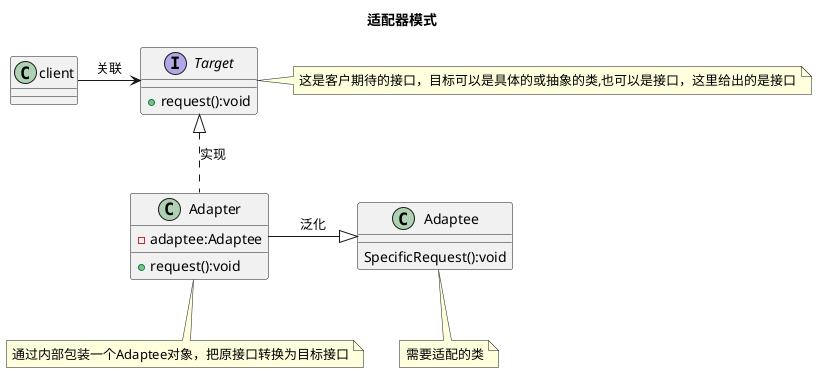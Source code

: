 @startuml
title:适配器模式

class client

/'目标接口（Target）：客户所期待的接口。目标可以是具体的或抽象的类，也可以是接口。'/
interface Target{
+request():void
}
note right:这是客户期待的接口，目标可以是具体的或抽象的类,也可以是接口，这里给出的是接口


/'适配器（Adapter）：通过包装一个需要适配的对象，把原接口转换成目标接口。'/
class Adapter{
-adaptee:Adaptee
+request():void
}
note bottom:通过内部包装一个Adaptee对象，把原接口转换为目标接口

/'需要适配的类（Adaptee）：需要适配的类或适配者类。'/
class Adaptee{
SpecificRequest():void
}
note bottom:需要适配的类

client -right-> Target:关联
Adapter -right-|> Adaptee:泛化
Target <|.down. Adapter:实现

@enduml